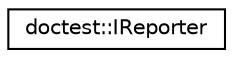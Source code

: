 digraph "Graphical Class Hierarchy"
{
  edge [fontname="Helvetica",fontsize="10",labelfontname="Helvetica",labelfontsize="10"];
  node [fontname="Helvetica",fontsize="10",shape=record];
  rankdir="LR";
  Node0 [label="doctest::IReporter",height=0.2,width=0.4,color="black", fillcolor="white", style="filled",URL="$structdoctest_1_1IReporter.html"];
}
